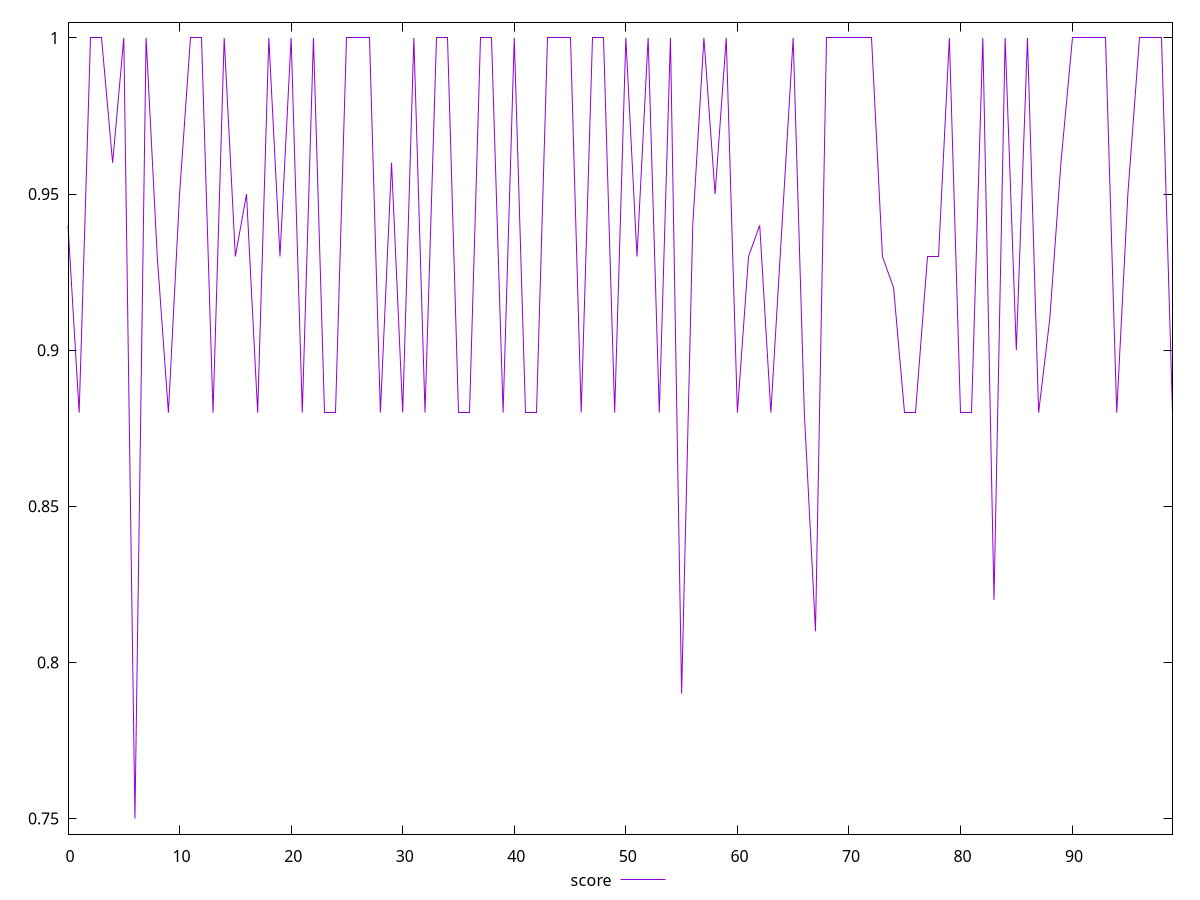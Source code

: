 reset

$score <<EOF
0 0.94
1 0.88
2 1
3 1
4 0.96
5 1
6 0.75
7 1
8 0.93
9 0.88
10 0.95
11 1
12 1
13 0.88
14 1
15 0.93
16 0.95
17 0.88
18 1
19 0.93
20 1
21 0.88
22 1
23 0.88
24 0.88
25 1
26 1
27 1
28 0.88
29 0.96
30 0.88
31 1
32 0.88
33 1
34 1
35 0.88
36 0.88
37 1
38 1
39 0.88
40 1
41 0.88
42 0.88
43 1
44 1
45 1
46 0.88
47 1
48 1
49 0.88
50 1
51 0.93
52 1
53 0.88
54 1
55 0.79
56 0.94
57 1
58 0.95
59 1
60 0.88
61 0.93
62 0.94
63 0.88
64 0.94
65 1
66 0.88
67 0.81
68 1
69 1
70 1
71 1
72 1
73 0.93
74 0.92
75 0.88
76 0.88
77 0.93
78 0.93
79 1
80 0.88
81 0.88
82 1
83 0.82
84 1
85 0.9
86 1
87 0.88
88 0.91
89 0.96
90 1
91 1
92 1
93 1
94 0.88
95 0.95
96 1
97 1
98 1
99 0.88
EOF

set key outside below
set xrange [0:99]
set yrange [0.745:1.005]
set trange [0.745:1.005]
set terminal svg size 640, 500 enhanced background rgb 'white'
set output "reprap/unminified-css/samples/pages+cached+noexternal+nomedia/score/values.svg"

plot $score title "score" with line

reset
